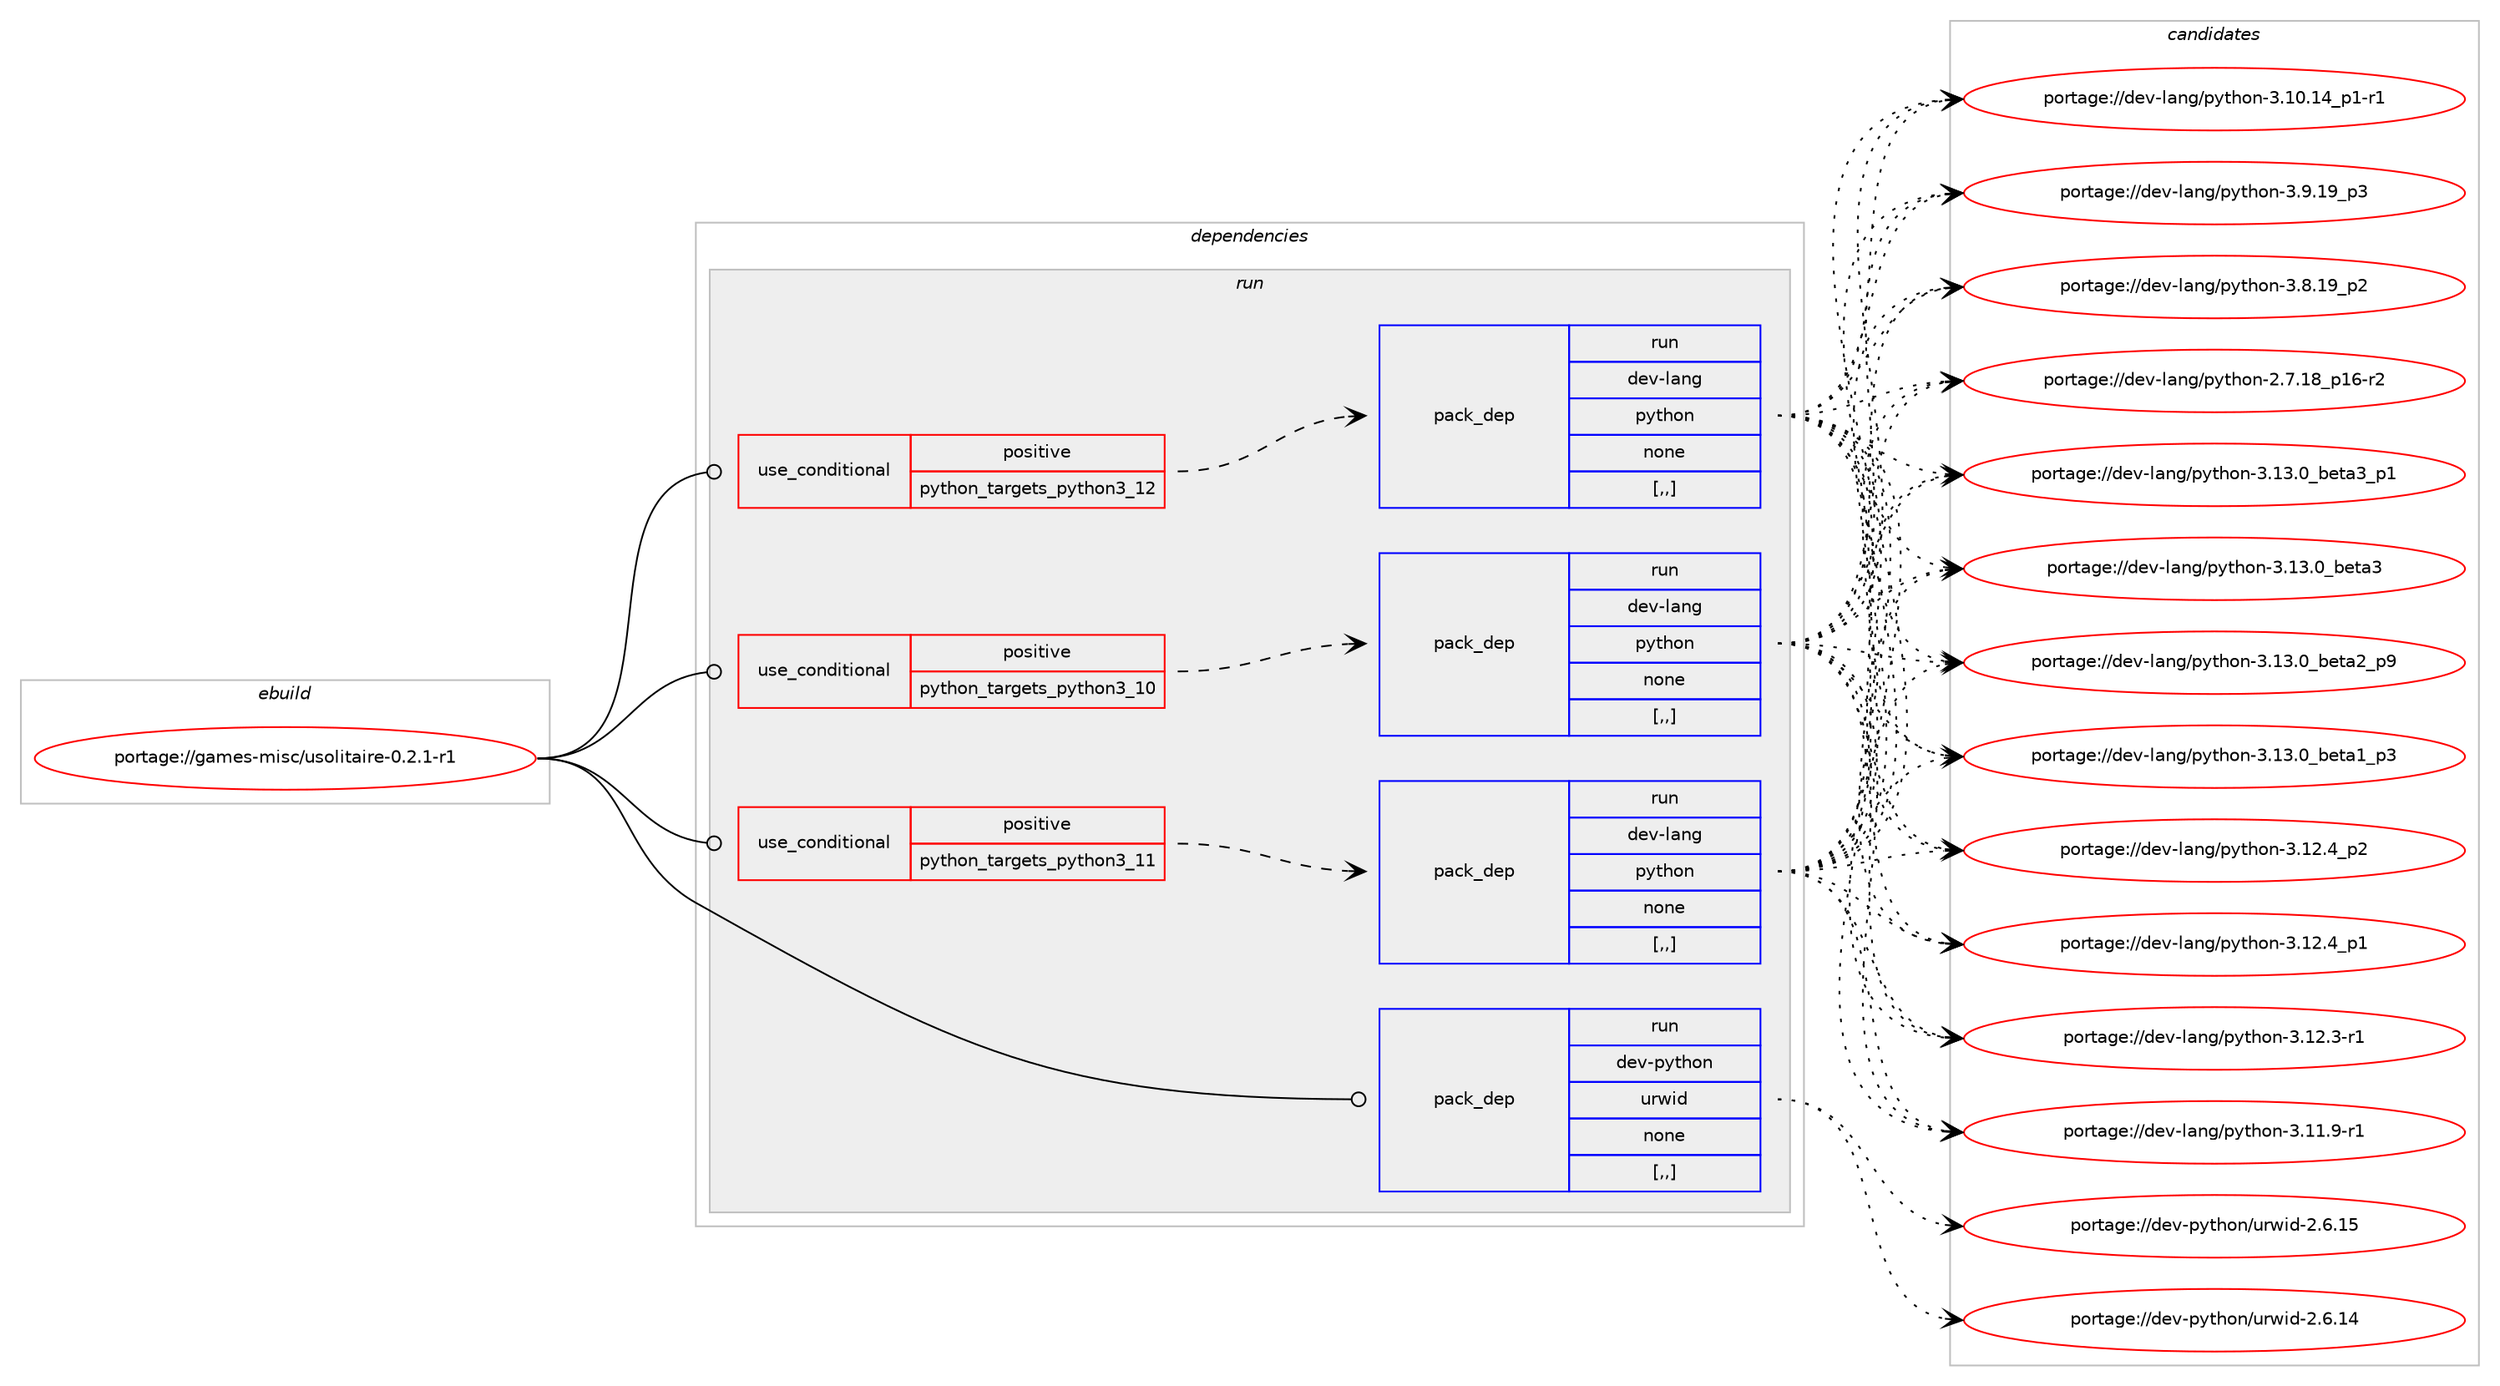 digraph prolog {

# *************
# Graph options
# *************

newrank=true;
concentrate=true;
compound=true;
graph [rankdir=LR,fontname=Helvetica,fontsize=10,ranksep=1.5];#, ranksep=2.5, nodesep=0.2];
edge  [arrowhead=vee];
node  [fontname=Helvetica,fontsize=10];

# **********
# The ebuild
# **********

subgraph cluster_leftcol {
color=gray;
label=<<i>ebuild</i>>;
id [label="portage://games-misc/usolitaire-0.2.1-r1", color=red, width=4, href="../games-misc/usolitaire-0.2.1-r1.svg"];
}

# ****************
# The dependencies
# ****************

subgraph cluster_midcol {
color=gray;
label=<<i>dependencies</i>>;
subgraph cluster_compile {
fillcolor="#eeeeee";
style=filled;
label=<<i>compile</i>>;
}
subgraph cluster_compileandrun {
fillcolor="#eeeeee";
style=filled;
label=<<i>compile and run</i>>;
}
subgraph cluster_run {
fillcolor="#eeeeee";
style=filled;
label=<<i>run</i>>;
subgraph cond64067 {
dependency230495 [label=<<TABLE BORDER="0" CELLBORDER="1" CELLSPACING="0" CELLPADDING="4"><TR><TD ROWSPAN="3" CELLPADDING="10">use_conditional</TD></TR><TR><TD>positive</TD></TR><TR><TD>python_targets_python3_10</TD></TR></TABLE>>, shape=none, color=red];
subgraph pack164904 {
dependency230496 [label=<<TABLE BORDER="0" CELLBORDER="1" CELLSPACING="0" CELLPADDING="4" WIDTH="220"><TR><TD ROWSPAN="6" CELLPADDING="30">pack_dep</TD></TR><TR><TD WIDTH="110">run</TD></TR><TR><TD>dev-lang</TD></TR><TR><TD>python</TD></TR><TR><TD>none</TD></TR><TR><TD>[,,]</TD></TR></TABLE>>, shape=none, color=blue];
}
dependency230495:e -> dependency230496:w [weight=20,style="dashed",arrowhead="vee"];
}
id:e -> dependency230495:w [weight=20,style="solid",arrowhead="odot"];
subgraph cond64068 {
dependency230497 [label=<<TABLE BORDER="0" CELLBORDER="1" CELLSPACING="0" CELLPADDING="4"><TR><TD ROWSPAN="3" CELLPADDING="10">use_conditional</TD></TR><TR><TD>positive</TD></TR><TR><TD>python_targets_python3_11</TD></TR></TABLE>>, shape=none, color=red];
subgraph pack164905 {
dependency230498 [label=<<TABLE BORDER="0" CELLBORDER="1" CELLSPACING="0" CELLPADDING="4" WIDTH="220"><TR><TD ROWSPAN="6" CELLPADDING="30">pack_dep</TD></TR><TR><TD WIDTH="110">run</TD></TR><TR><TD>dev-lang</TD></TR><TR><TD>python</TD></TR><TR><TD>none</TD></TR><TR><TD>[,,]</TD></TR></TABLE>>, shape=none, color=blue];
}
dependency230497:e -> dependency230498:w [weight=20,style="dashed",arrowhead="vee"];
}
id:e -> dependency230497:w [weight=20,style="solid",arrowhead="odot"];
subgraph cond64069 {
dependency230499 [label=<<TABLE BORDER="0" CELLBORDER="1" CELLSPACING="0" CELLPADDING="4"><TR><TD ROWSPAN="3" CELLPADDING="10">use_conditional</TD></TR><TR><TD>positive</TD></TR><TR><TD>python_targets_python3_12</TD></TR></TABLE>>, shape=none, color=red];
subgraph pack164906 {
dependency230500 [label=<<TABLE BORDER="0" CELLBORDER="1" CELLSPACING="0" CELLPADDING="4" WIDTH="220"><TR><TD ROWSPAN="6" CELLPADDING="30">pack_dep</TD></TR><TR><TD WIDTH="110">run</TD></TR><TR><TD>dev-lang</TD></TR><TR><TD>python</TD></TR><TR><TD>none</TD></TR><TR><TD>[,,]</TD></TR></TABLE>>, shape=none, color=blue];
}
dependency230499:e -> dependency230500:w [weight=20,style="dashed",arrowhead="vee"];
}
id:e -> dependency230499:w [weight=20,style="solid",arrowhead="odot"];
subgraph pack164907 {
dependency230501 [label=<<TABLE BORDER="0" CELLBORDER="1" CELLSPACING="0" CELLPADDING="4" WIDTH="220"><TR><TD ROWSPAN="6" CELLPADDING="30">pack_dep</TD></TR><TR><TD WIDTH="110">run</TD></TR><TR><TD>dev-python</TD></TR><TR><TD>urwid</TD></TR><TR><TD>none</TD></TR><TR><TD>[,,]</TD></TR></TABLE>>, shape=none, color=blue];
}
id:e -> dependency230501:w [weight=20,style="solid",arrowhead="odot"];
}
}

# **************
# The candidates
# **************

subgraph cluster_choices {
rank=same;
color=gray;
label=<<i>candidates</i>>;

subgraph choice164904 {
color=black;
nodesep=1;
choice10010111845108971101034711212111610411111045514649514648959810111697519511249 [label="portage://dev-lang/python-3.13.0_beta3_p1", color=red, width=4,href="../dev-lang/python-3.13.0_beta3_p1.svg"];
choice1001011184510897110103471121211161041111104551464951464895981011169751 [label="portage://dev-lang/python-3.13.0_beta3", color=red, width=4,href="../dev-lang/python-3.13.0_beta3.svg"];
choice10010111845108971101034711212111610411111045514649514648959810111697509511257 [label="portage://dev-lang/python-3.13.0_beta2_p9", color=red, width=4,href="../dev-lang/python-3.13.0_beta2_p9.svg"];
choice10010111845108971101034711212111610411111045514649514648959810111697499511251 [label="portage://dev-lang/python-3.13.0_beta1_p3", color=red, width=4,href="../dev-lang/python-3.13.0_beta1_p3.svg"];
choice100101118451089711010347112121116104111110455146495046529511250 [label="portage://dev-lang/python-3.12.4_p2", color=red, width=4,href="../dev-lang/python-3.12.4_p2.svg"];
choice100101118451089711010347112121116104111110455146495046529511249 [label="portage://dev-lang/python-3.12.4_p1", color=red, width=4,href="../dev-lang/python-3.12.4_p1.svg"];
choice100101118451089711010347112121116104111110455146495046514511449 [label="portage://dev-lang/python-3.12.3-r1", color=red, width=4,href="../dev-lang/python-3.12.3-r1.svg"];
choice100101118451089711010347112121116104111110455146494946574511449 [label="portage://dev-lang/python-3.11.9-r1", color=red, width=4,href="../dev-lang/python-3.11.9-r1.svg"];
choice100101118451089711010347112121116104111110455146494846495295112494511449 [label="portage://dev-lang/python-3.10.14_p1-r1", color=red, width=4,href="../dev-lang/python-3.10.14_p1-r1.svg"];
choice100101118451089711010347112121116104111110455146574649579511251 [label="portage://dev-lang/python-3.9.19_p3", color=red, width=4,href="../dev-lang/python-3.9.19_p3.svg"];
choice100101118451089711010347112121116104111110455146564649579511250 [label="portage://dev-lang/python-3.8.19_p2", color=red, width=4,href="../dev-lang/python-3.8.19_p2.svg"];
choice100101118451089711010347112121116104111110455046554649569511249544511450 [label="portage://dev-lang/python-2.7.18_p16-r2", color=red, width=4,href="../dev-lang/python-2.7.18_p16-r2.svg"];
dependency230496:e -> choice10010111845108971101034711212111610411111045514649514648959810111697519511249:w [style=dotted,weight="100"];
dependency230496:e -> choice1001011184510897110103471121211161041111104551464951464895981011169751:w [style=dotted,weight="100"];
dependency230496:e -> choice10010111845108971101034711212111610411111045514649514648959810111697509511257:w [style=dotted,weight="100"];
dependency230496:e -> choice10010111845108971101034711212111610411111045514649514648959810111697499511251:w [style=dotted,weight="100"];
dependency230496:e -> choice100101118451089711010347112121116104111110455146495046529511250:w [style=dotted,weight="100"];
dependency230496:e -> choice100101118451089711010347112121116104111110455146495046529511249:w [style=dotted,weight="100"];
dependency230496:e -> choice100101118451089711010347112121116104111110455146495046514511449:w [style=dotted,weight="100"];
dependency230496:e -> choice100101118451089711010347112121116104111110455146494946574511449:w [style=dotted,weight="100"];
dependency230496:e -> choice100101118451089711010347112121116104111110455146494846495295112494511449:w [style=dotted,weight="100"];
dependency230496:e -> choice100101118451089711010347112121116104111110455146574649579511251:w [style=dotted,weight="100"];
dependency230496:e -> choice100101118451089711010347112121116104111110455146564649579511250:w [style=dotted,weight="100"];
dependency230496:e -> choice100101118451089711010347112121116104111110455046554649569511249544511450:w [style=dotted,weight="100"];
}
subgraph choice164905 {
color=black;
nodesep=1;
choice10010111845108971101034711212111610411111045514649514648959810111697519511249 [label="portage://dev-lang/python-3.13.0_beta3_p1", color=red, width=4,href="../dev-lang/python-3.13.0_beta3_p1.svg"];
choice1001011184510897110103471121211161041111104551464951464895981011169751 [label="portage://dev-lang/python-3.13.0_beta3", color=red, width=4,href="../dev-lang/python-3.13.0_beta3.svg"];
choice10010111845108971101034711212111610411111045514649514648959810111697509511257 [label="portage://dev-lang/python-3.13.0_beta2_p9", color=red, width=4,href="../dev-lang/python-3.13.0_beta2_p9.svg"];
choice10010111845108971101034711212111610411111045514649514648959810111697499511251 [label="portage://dev-lang/python-3.13.0_beta1_p3", color=red, width=4,href="../dev-lang/python-3.13.0_beta1_p3.svg"];
choice100101118451089711010347112121116104111110455146495046529511250 [label="portage://dev-lang/python-3.12.4_p2", color=red, width=4,href="../dev-lang/python-3.12.4_p2.svg"];
choice100101118451089711010347112121116104111110455146495046529511249 [label="portage://dev-lang/python-3.12.4_p1", color=red, width=4,href="../dev-lang/python-3.12.4_p1.svg"];
choice100101118451089711010347112121116104111110455146495046514511449 [label="portage://dev-lang/python-3.12.3-r1", color=red, width=4,href="../dev-lang/python-3.12.3-r1.svg"];
choice100101118451089711010347112121116104111110455146494946574511449 [label="portage://dev-lang/python-3.11.9-r1", color=red, width=4,href="../dev-lang/python-3.11.9-r1.svg"];
choice100101118451089711010347112121116104111110455146494846495295112494511449 [label="portage://dev-lang/python-3.10.14_p1-r1", color=red, width=4,href="../dev-lang/python-3.10.14_p1-r1.svg"];
choice100101118451089711010347112121116104111110455146574649579511251 [label="portage://dev-lang/python-3.9.19_p3", color=red, width=4,href="../dev-lang/python-3.9.19_p3.svg"];
choice100101118451089711010347112121116104111110455146564649579511250 [label="portage://dev-lang/python-3.8.19_p2", color=red, width=4,href="../dev-lang/python-3.8.19_p2.svg"];
choice100101118451089711010347112121116104111110455046554649569511249544511450 [label="portage://dev-lang/python-2.7.18_p16-r2", color=red, width=4,href="../dev-lang/python-2.7.18_p16-r2.svg"];
dependency230498:e -> choice10010111845108971101034711212111610411111045514649514648959810111697519511249:w [style=dotted,weight="100"];
dependency230498:e -> choice1001011184510897110103471121211161041111104551464951464895981011169751:w [style=dotted,weight="100"];
dependency230498:e -> choice10010111845108971101034711212111610411111045514649514648959810111697509511257:w [style=dotted,weight="100"];
dependency230498:e -> choice10010111845108971101034711212111610411111045514649514648959810111697499511251:w [style=dotted,weight="100"];
dependency230498:e -> choice100101118451089711010347112121116104111110455146495046529511250:w [style=dotted,weight="100"];
dependency230498:e -> choice100101118451089711010347112121116104111110455146495046529511249:w [style=dotted,weight="100"];
dependency230498:e -> choice100101118451089711010347112121116104111110455146495046514511449:w [style=dotted,weight="100"];
dependency230498:e -> choice100101118451089711010347112121116104111110455146494946574511449:w [style=dotted,weight="100"];
dependency230498:e -> choice100101118451089711010347112121116104111110455146494846495295112494511449:w [style=dotted,weight="100"];
dependency230498:e -> choice100101118451089711010347112121116104111110455146574649579511251:w [style=dotted,weight="100"];
dependency230498:e -> choice100101118451089711010347112121116104111110455146564649579511250:w [style=dotted,weight="100"];
dependency230498:e -> choice100101118451089711010347112121116104111110455046554649569511249544511450:w [style=dotted,weight="100"];
}
subgraph choice164906 {
color=black;
nodesep=1;
choice10010111845108971101034711212111610411111045514649514648959810111697519511249 [label="portage://dev-lang/python-3.13.0_beta3_p1", color=red, width=4,href="../dev-lang/python-3.13.0_beta3_p1.svg"];
choice1001011184510897110103471121211161041111104551464951464895981011169751 [label="portage://dev-lang/python-3.13.0_beta3", color=red, width=4,href="../dev-lang/python-3.13.0_beta3.svg"];
choice10010111845108971101034711212111610411111045514649514648959810111697509511257 [label="portage://dev-lang/python-3.13.0_beta2_p9", color=red, width=4,href="../dev-lang/python-3.13.0_beta2_p9.svg"];
choice10010111845108971101034711212111610411111045514649514648959810111697499511251 [label="portage://dev-lang/python-3.13.0_beta1_p3", color=red, width=4,href="../dev-lang/python-3.13.0_beta1_p3.svg"];
choice100101118451089711010347112121116104111110455146495046529511250 [label="portage://dev-lang/python-3.12.4_p2", color=red, width=4,href="../dev-lang/python-3.12.4_p2.svg"];
choice100101118451089711010347112121116104111110455146495046529511249 [label="portage://dev-lang/python-3.12.4_p1", color=red, width=4,href="../dev-lang/python-3.12.4_p1.svg"];
choice100101118451089711010347112121116104111110455146495046514511449 [label="portage://dev-lang/python-3.12.3-r1", color=red, width=4,href="../dev-lang/python-3.12.3-r1.svg"];
choice100101118451089711010347112121116104111110455146494946574511449 [label="portage://dev-lang/python-3.11.9-r1", color=red, width=4,href="../dev-lang/python-3.11.9-r1.svg"];
choice100101118451089711010347112121116104111110455146494846495295112494511449 [label="portage://dev-lang/python-3.10.14_p1-r1", color=red, width=4,href="../dev-lang/python-3.10.14_p1-r1.svg"];
choice100101118451089711010347112121116104111110455146574649579511251 [label="portage://dev-lang/python-3.9.19_p3", color=red, width=4,href="../dev-lang/python-3.9.19_p3.svg"];
choice100101118451089711010347112121116104111110455146564649579511250 [label="portage://dev-lang/python-3.8.19_p2", color=red, width=4,href="../dev-lang/python-3.8.19_p2.svg"];
choice100101118451089711010347112121116104111110455046554649569511249544511450 [label="portage://dev-lang/python-2.7.18_p16-r2", color=red, width=4,href="../dev-lang/python-2.7.18_p16-r2.svg"];
dependency230500:e -> choice10010111845108971101034711212111610411111045514649514648959810111697519511249:w [style=dotted,weight="100"];
dependency230500:e -> choice1001011184510897110103471121211161041111104551464951464895981011169751:w [style=dotted,weight="100"];
dependency230500:e -> choice10010111845108971101034711212111610411111045514649514648959810111697509511257:w [style=dotted,weight="100"];
dependency230500:e -> choice10010111845108971101034711212111610411111045514649514648959810111697499511251:w [style=dotted,weight="100"];
dependency230500:e -> choice100101118451089711010347112121116104111110455146495046529511250:w [style=dotted,weight="100"];
dependency230500:e -> choice100101118451089711010347112121116104111110455146495046529511249:w [style=dotted,weight="100"];
dependency230500:e -> choice100101118451089711010347112121116104111110455146495046514511449:w [style=dotted,weight="100"];
dependency230500:e -> choice100101118451089711010347112121116104111110455146494946574511449:w [style=dotted,weight="100"];
dependency230500:e -> choice100101118451089711010347112121116104111110455146494846495295112494511449:w [style=dotted,weight="100"];
dependency230500:e -> choice100101118451089711010347112121116104111110455146574649579511251:w [style=dotted,weight="100"];
dependency230500:e -> choice100101118451089711010347112121116104111110455146564649579511250:w [style=dotted,weight="100"];
dependency230500:e -> choice100101118451089711010347112121116104111110455046554649569511249544511450:w [style=dotted,weight="100"];
}
subgraph choice164907 {
color=black;
nodesep=1;
choice100101118451121211161041111104711711411910510045504654464953 [label="portage://dev-python/urwid-2.6.15", color=red, width=4,href="../dev-python/urwid-2.6.15.svg"];
choice100101118451121211161041111104711711411910510045504654464952 [label="portage://dev-python/urwid-2.6.14", color=red, width=4,href="../dev-python/urwid-2.6.14.svg"];
dependency230501:e -> choice100101118451121211161041111104711711411910510045504654464953:w [style=dotted,weight="100"];
dependency230501:e -> choice100101118451121211161041111104711711411910510045504654464952:w [style=dotted,weight="100"];
}
}

}
